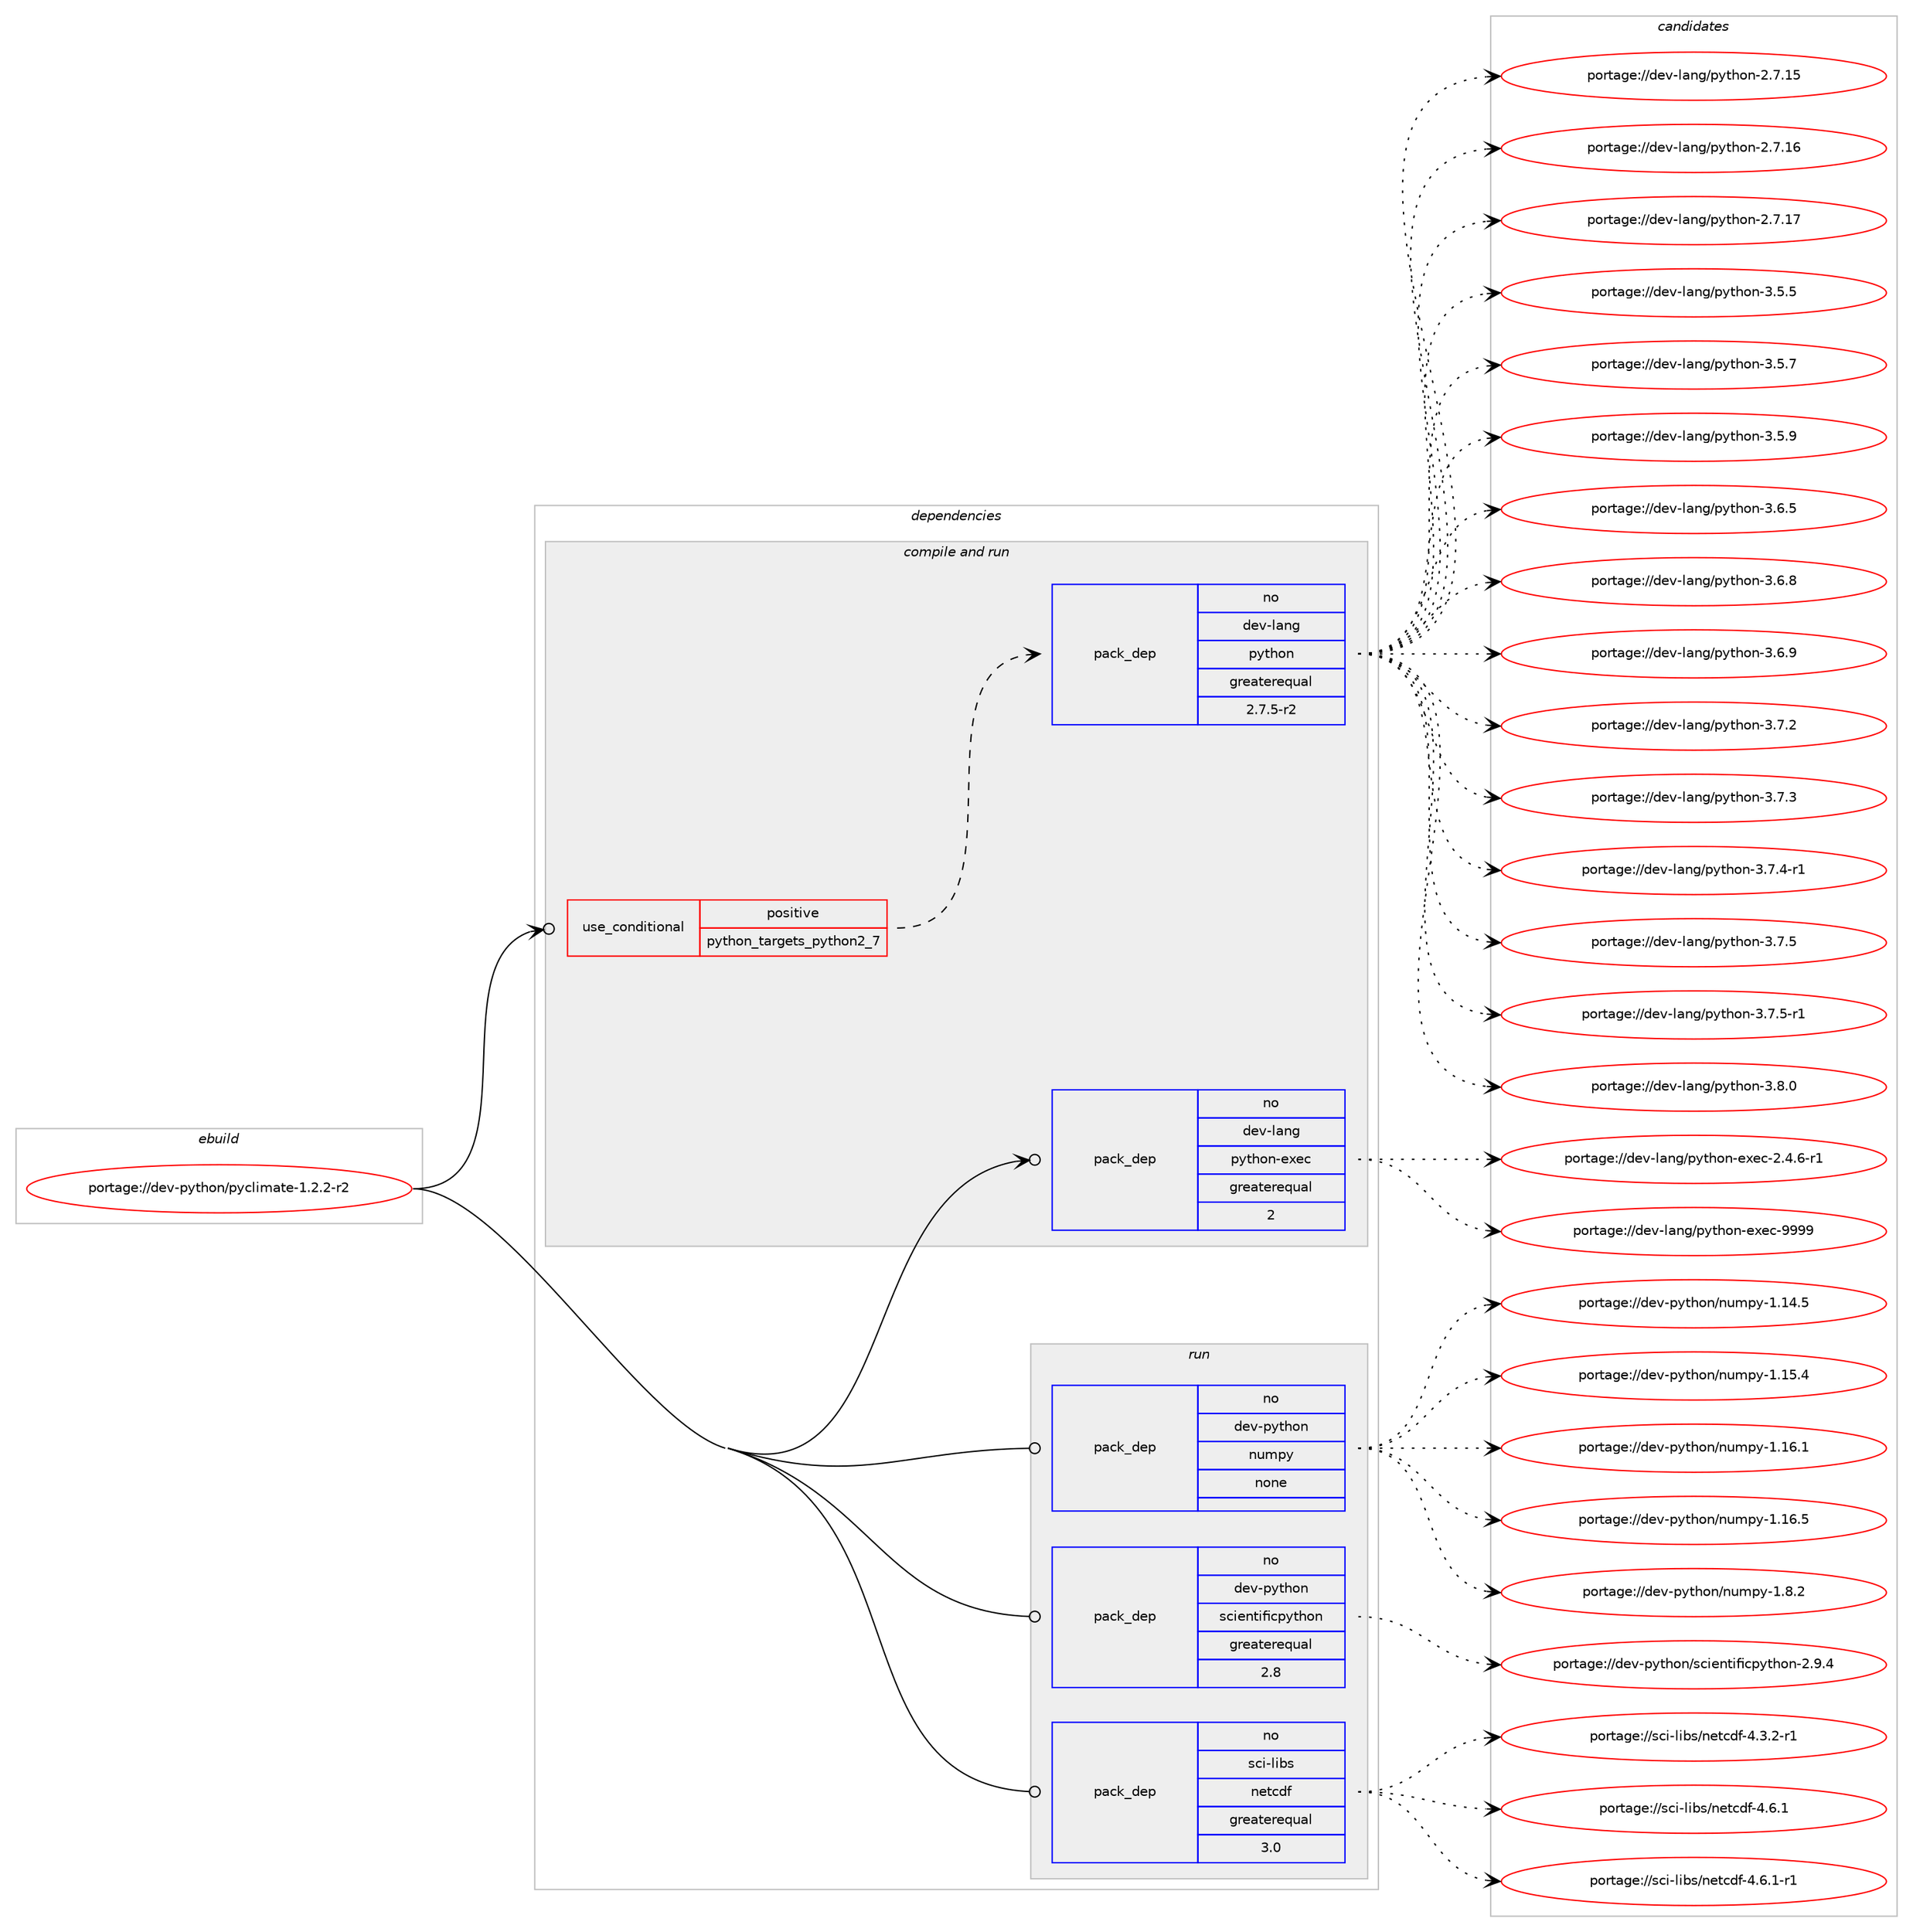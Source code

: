 digraph prolog {

# *************
# Graph options
# *************

newrank=true;
concentrate=true;
compound=true;
graph [rankdir=LR,fontname=Helvetica,fontsize=10,ranksep=1.5];#, ranksep=2.5, nodesep=0.2];
edge  [arrowhead=vee];
node  [fontname=Helvetica,fontsize=10];

# **********
# The ebuild
# **********

subgraph cluster_leftcol {
color=gray;
rank=same;
label=<<i>ebuild</i>>;
id [label="portage://dev-python/pyclimate-1.2.2-r2", color=red, width=4, href="../dev-python/pyclimate-1.2.2-r2.svg"];
}

# ****************
# The dependencies
# ****************

subgraph cluster_midcol {
color=gray;
label=<<i>dependencies</i>>;
subgraph cluster_compile {
fillcolor="#eeeeee";
style=filled;
label=<<i>compile</i>>;
}
subgraph cluster_compileandrun {
fillcolor="#eeeeee";
style=filled;
label=<<i>compile and run</i>>;
subgraph cond34762 {
dependency159626 [label=<<TABLE BORDER="0" CELLBORDER="1" CELLSPACING="0" CELLPADDING="4"><TR><TD ROWSPAN="3" CELLPADDING="10">use_conditional</TD></TR><TR><TD>positive</TD></TR><TR><TD>python_targets_python2_7</TD></TR></TABLE>>, shape=none, color=red];
subgraph pack121501 {
dependency159627 [label=<<TABLE BORDER="0" CELLBORDER="1" CELLSPACING="0" CELLPADDING="4" WIDTH="220"><TR><TD ROWSPAN="6" CELLPADDING="30">pack_dep</TD></TR><TR><TD WIDTH="110">no</TD></TR><TR><TD>dev-lang</TD></TR><TR><TD>python</TD></TR><TR><TD>greaterequal</TD></TR><TR><TD>2.7.5-r2</TD></TR></TABLE>>, shape=none, color=blue];
}
dependency159626:e -> dependency159627:w [weight=20,style="dashed",arrowhead="vee"];
}
id:e -> dependency159626:w [weight=20,style="solid",arrowhead="odotvee"];
subgraph pack121502 {
dependency159628 [label=<<TABLE BORDER="0" CELLBORDER="1" CELLSPACING="0" CELLPADDING="4" WIDTH="220"><TR><TD ROWSPAN="6" CELLPADDING="30">pack_dep</TD></TR><TR><TD WIDTH="110">no</TD></TR><TR><TD>dev-lang</TD></TR><TR><TD>python-exec</TD></TR><TR><TD>greaterequal</TD></TR><TR><TD>2</TD></TR></TABLE>>, shape=none, color=blue];
}
id:e -> dependency159628:w [weight=20,style="solid",arrowhead="odotvee"];
}
subgraph cluster_run {
fillcolor="#eeeeee";
style=filled;
label=<<i>run</i>>;
subgraph pack121503 {
dependency159629 [label=<<TABLE BORDER="0" CELLBORDER="1" CELLSPACING="0" CELLPADDING="4" WIDTH="220"><TR><TD ROWSPAN="6" CELLPADDING="30">pack_dep</TD></TR><TR><TD WIDTH="110">no</TD></TR><TR><TD>dev-python</TD></TR><TR><TD>numpy</TD></TR><TR><TD>none</TD></TR><TR><TD></TD></TR></TABLE>>, shape=none, color=blue];
}
id:e -> dependency159629:w [weight=20,style="solid",arrowhead="odot"];
subgraph pack121504 {
dependency159630 [label=<<TABLE BORDER="0" CELLBORDER="1" CELLSPACING="0" CELLPADDING="4" WIDTH="220"><TR><TD ROWSPAN="6" CELLPADDING="30">pack_dep</TD></TR><TR><TD WIDTH="110">no</TD></TR><TR><TD>dev-python</TD></TR><TR><TD>scientificpython</TD></TR><TR><TD>greaterequal</TD></TR><TR><TD>2.8</TD></TR></TABLE>>, shape=none, color=blue];
}
id:e -> dependency159630:w [weight=20,style="solid",arrowhead="odot"];
subgraph pack121505 {
dependency159631 [label=<<TABLE BORDER="0" CELLBORDER="1" CELLSPACING="0" CELLPADDING="4" WIDTH="220"><TR><TD ROWSPAN="6" CELLPADDING="30">pack_dep</TD></TR><TR><TD WIDTH="110">no</TD></TR><TR><TD>sci-libs</TD></TR><TR><TD>netcdf</TD></TR><TR><TD>greaterequal</TD></TR><TR><TD>3.0</TD></TR></TABLE>>, shape=none, color=blue];
}
id:e -> dependency159631:w [weight=20,style="solid",arrowhead="odot"];
}
}

# **************
# The candidates
# **************

subgraph cluster_choices {
rank=same;
color=gray;
label=<<i>candidates</i>>;

subgraph choice121501 {
color=black;
nodesep=1;
choiceportage10010111845108971101034711212111610411111045504655464953 [label="portage://dev-lang/python-2.7.15", color=red, width=4,href="../dev-lang/python-2.7.15.svg"];
choiceportage10010111845108971101034711212111610411111045504655464954 [label="portage://dev-lang/python-2.7.16", color=red, width=4,href="../dev-lang/python-2.7.16.svg"];
choiceportage10010111845108971101034711212111610411111045504655464955 [label="portage://dev-lang/python-2.7.17", color=red, width=4,href="../dev-lang/python-2.7.17.svg"];
choiceportage100101118451089711010347112121116104111110455146534653 [label="portage://dev-lang/python-3.5.5", color=red, width=4,href="../dev-lang/python-3.5.5.svg"];
choiceportage100101118451089711010347112121116104111110455146534655 [label="portage://dev-lang/python-3.5.7", color=red, width=4,href="../dev-lang/python-3.5.7.svg"];
choiceportage100101118451089711010347112121116104111110455146534657 [label="portage://dev-lang/python-3.5.9", color=red, width=4,href="../dev-lang/python-3.5.9.svg"];
choiceportage100101118451089711010347112121116104111110455146544653 [label="portage://dev-lang/python-3.6.5", color=red, width=4,href="../dev-lang/python-3.6.5.svg"];
choiceportage100101118451089711010347112121116104111110455146544656 [label="portage://dev-lang/python-3.6.8", color=red, width=4,href="../dev-lang/python-3.6.8.svg"];
choiceportage100101118451089711010347112121116104111110455146544657 [label="portage://dev-lang/python-3.6.9", color=red, width=4,href="../dev-lang/python-3.6.9.svg"];
choiceportage100101118451089711010347112121116104111110455146554650 [label="portage://dev-lang/python-3.7.2", color=red, width=4,href="../dev-lang/python-3.7.2.svg"];
choiceportage100101118451089711010347112121116104111110455146554651 [label="portage://dev-lang/python-3.7.3", color=red, width=4,href="../dev-lang/python-3.7.3.svg"];
choiceportage1001011184510897110103471121211161041111104551465546524511449 [label="portage://dev-lang/python-3.7.4-r1", color=red, width=4,href="../dev-lang/python-3.7.4-r1.svg"];
choiceportage100101118451089711010347112121116104111110455146554653 [label="portage://dev-lang/python-3.7.5", color=red, width=4,href="../dev-lang/python-3.7.5.svg"];
choiceportage1001011184510897110103471121211161041111104551465546534511449 [label="portage://dev-lang/python-3.7.5-r1", color=red, width=4,href="../dev-lang/python-3.7.5-r1.svg"];
choiceportage100101118451089711010347112121116104111110455146564648 [label="portage://dev-lang/python-3.8.0", color=red, width=4,href="../dev-lang/python-3.8.0.svg"];
dependency159627:e -> choiceportage10010111845108971101034711212111610411111045504655464953:w [style=dotted,weight="100"];
dependency159627:e -> choiceportage10010111845108971101034711212111610411111045504655464954:w [style=dotted,weight="100"];
dependency159627:e -> choiceportage10010111845108971101034711212111610411111045504655464955:w [style=dotted,weight="100"];
dependency159627:e -> choiceportage100101118451089711010347112121116104111110455146534653:w [style=dotted,weight="100"];
dependency159627:e -> choiceportage100101118451089711010347112121116104111110455146534655:w [style=dotted,weight="100"];
dependency159627:e -> choiceportage100101118451089711010347112121116104111110455146534657:w [style=dotted,weight="100"];
dependency159627:e -> choiceportage100101118451089711010347112121116104111110455146544653:w [style=dotted,weight="100"];
dependency159627:e -> choiceportage100101118451089711010347112121116104111110455146544656:w [style=dotted,weight="100"];
dependency159627:e -> choiceportage100101118451089711010347112121116104111110455146544657:w [style=dotted,weight="100"];
dependency159627:e -> choiceportage100101118451089711010347112121116104111110455146554650:w [style=dotted,weight="100"];
dependency159627:e -> choiceportage100101118451089711010347112121116104111110455146554651:w [style=dotted,weight="100"];
dependency159627:e -> choiceportage1001011184510897110103471121211161041111104551465546524511449:w [style=dotted,weight="100"];
dependency159627:e -> choiceportage100101118451089711010347112121116104111110455146554653:w [style=dotted,weight="100"];
dependency159627:e -> choiceportage1001011184510897110103471121211161041111104551465546534511449:w [style=dotted,weight="100"];
dependency159627:e -> choiceportage100101118451089711010347112121116104111110455146564648:w [style=dotted,weight="100"];
}
subgraph choice121502 {
color=black;
nodesep=1;
choiceportage10010111845108971101034711212111610411111045101120101994550465246544511449 [label="portage://dev-lang/python-exec-2.4.6-r1", color=red, width=4,href="../dev-lang/python-exec-2.4.6-r1.svg"];
choiceportage10010111845108971101034711212111610411111045101120101994557575757 [label="portage://dev-lang/python-exec-9999", color=red, width=4,href="../dev-lang/python-exec-9999.svg"];
dependency159628:e -> choiceportage10010111845108971101034711212111610411111045101120101994550465246544511449:w [style=dotted,weight="100"];
dependency159628:e -> choiceportage10010111845108971101034711212111610411111045101120101994557575757:w [style=dotted,weight="100"];
}
subgraph choice121503 {
color=black;
nodesep=1;
choiceportage100101118451121211161041111104711011710911212145494649524653 [label="portage://dev-python/numpy-1.14.5", color=red, width=4,href="../dev-python/numpy-1.14.5.svg"];
choiceportage100101118451121211161041111104711011710911212145494649534652 [label="portage://dev-python/numpy-1.15.4", color=red, width=4,href="../dev-python/numpy-1.15.4.svg"];
choiceportage100101118451121211161041111104711011710911212145494649544649 [label="portage://dev-python/numpy-1.16.1", color=red, width=4,href="../dev-python/numpy-1.16.1.svg"];
choiceportage100101118451121211161041111104711011710911212145494649544653 [label="portage://dev-python/numpy-1.16.5", color=red, width=4,href="../dev-python/numpy-1.16.5.svg"];
choiceportage1001011184511212111610411111047110117109112121454946564650 [label="portage://dev-python/numpy-1.8.2", color=red, width=4,href="../dev-python/numpy-1.8.2.svg"];
dependency159629:e -> choiceportage100101118451121211161041111104711011710911212145494649524653:w [style=dotted,weight="100"];
dependency159629:e -> choiceportage100101118451121211161041111104711011710911212145494649534652:w [style=dotted,weight="100"];
dependency159629:e -> choiceportage100101118451121211161041111104711011710911212145494649544649:w [style=dotted,weight="100"];
dependency159629:e -> choiceportage100101118451121211161041111104711011710911212145494649544653:w [style=dotted,weight="100"];
dependency159629:e -> choiceportage1001011184511212111610411111047110117109112121454946564650:w [style=dotted,weight="100"];
}
subgraph choice121504 {
color=black;
nodesep=1;
choiceportage10010111845112121116104111110471159910510111011610510210599112121116104111110455046574652 [label="portage://dev-python/scientificpython-2.9.4", color=red, width=4,href="../dev-python/scientificpython-2.9.4.svg"];
dependency159630:e -> choiceportage10010111845112121116104111110471159910510111011610510210599112121116104111110455046574652:w [style=dotted,weight="100"];
}
subgraph choice121505 {
color=black;
nodesep=1;
choiceportage11599105451081059811547110101116991001024552465146504511449 [label="portage://sci-libs/netcdf-4.3.2-r1", color=red, width=4,href="../sci-libs/netcdf-4.3.2-r1.svg"];
choiceportage1159910545108105981154711010111699100102455246544649 [label="portage://sci-libs/netcdf-4.6.1", color=red, width=4,href="../sci-libs/netcdf-4.6.1.svg"];
choiceportage11599105451081059811547110101116991001024552465446494511449 [label="portage://sci-libs/netcdf-4.6.1-r1", color=red, width=4,href="../sci-libs/netcdf-4.6.1-r1.svg"];
dependency159631:e -> choiceportage11599105451081059811547110101116991001024552465146504511449:w [style=dotted,weight="100"];
dependency159631:e -> choiceportage1159910545108105981154711010111699100102455246544649:w [style=dotted,weight="100"];
dependency159631:e -> choiceportage11599105451081059811547110101116991001024552465446494511449:w [style=dotted,weight="100"];
}
}

}
